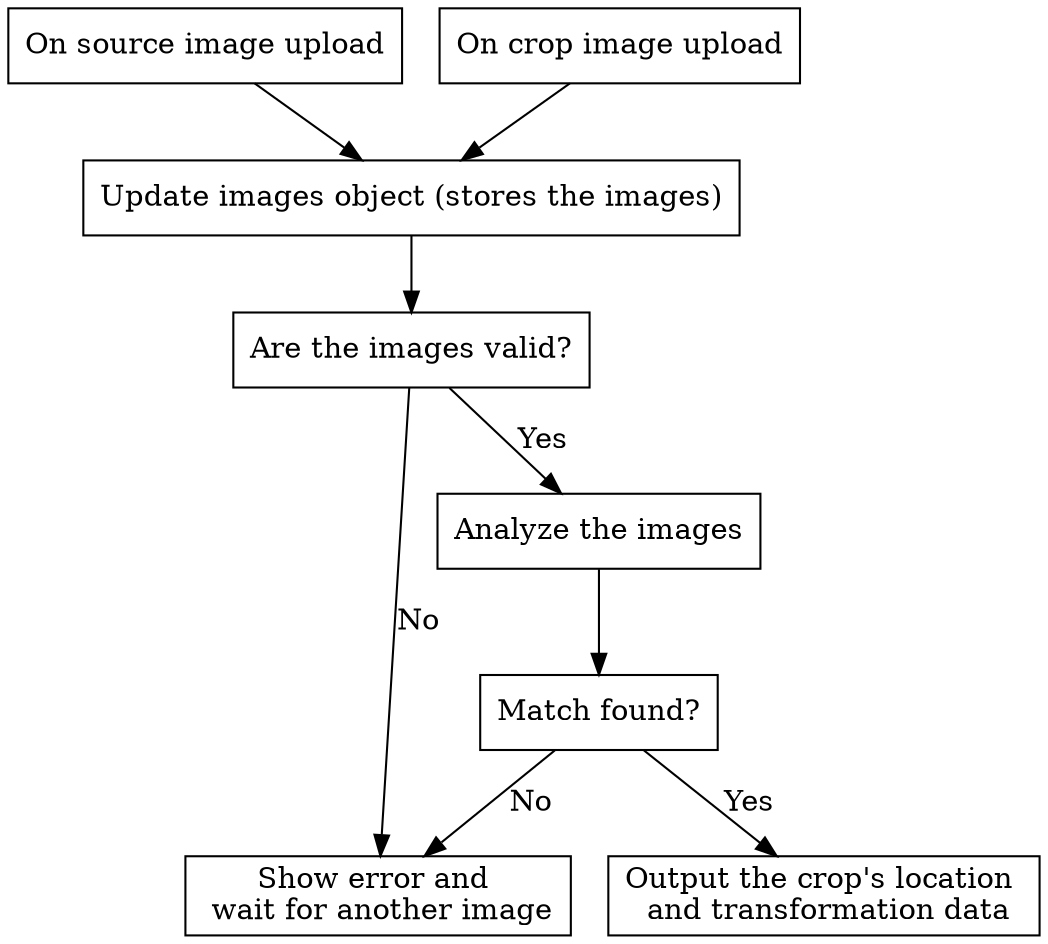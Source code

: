digraph BasicArchitecture {
    node [shape=box]

    "On source image upload" -> "Update images object (stores the images)"
    "On crop image upload" -> "Update images object (stores the images)"
    
    "Update images object (stores the images)" -> "Are the images valid?"

    "Are the images valid?" -> "Show error and \n wait for another image" [label="No"]
    "Are the images valid?" -> "Analyze the images" [label="Yes"]

    "Analyze the images" -> "Match found?"

    "Match found?" -> "Show error and \n wait for another image" [label="No"]
    "Match found?" -> "Output the crop's location \n and transformation data" [label="Yes"]
}
